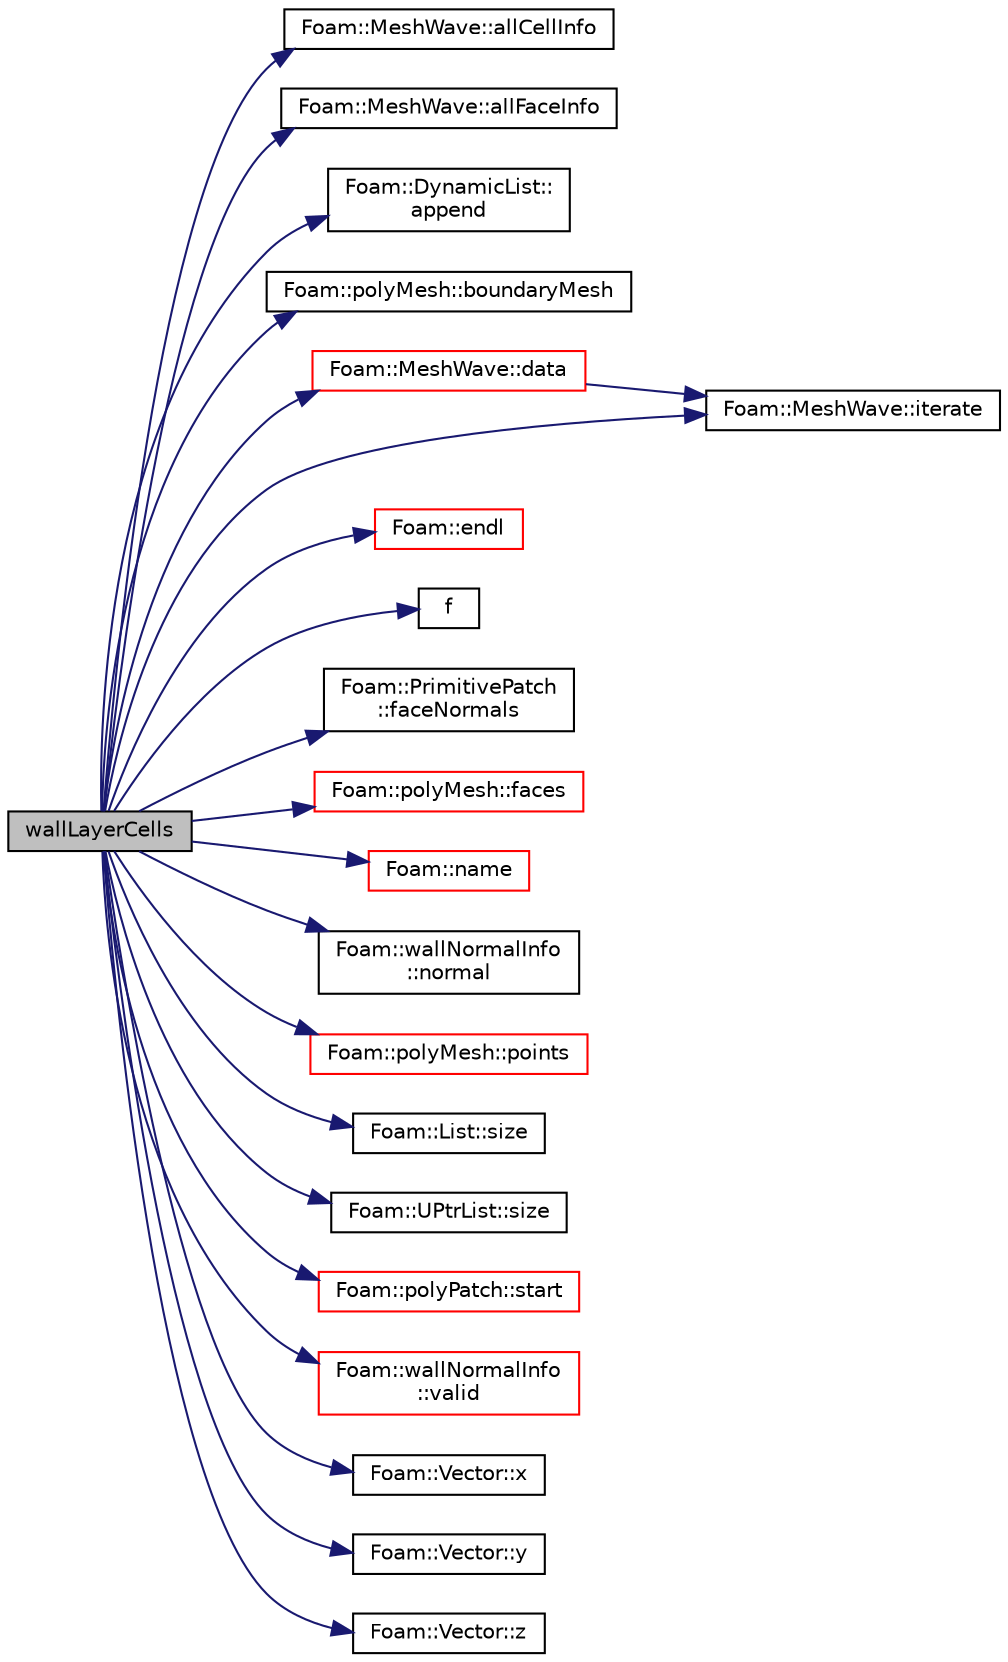 digraph "wallLayerCells"
{
  bgcolor="transparent";
  edge [fontname="Helvetica",fontsize="10",labelfontname="Helvetica",labelfontsize="10"];
  node [fontname="Helvetica",fontsize="10",shape=record];
  rankdir="LR";
  Node0 [label="wallLayerCells",height=0.2,width=0.4,color="black", fillcolor="grey75", style="filled", fontcolor="black"];
  Node0 -> Node1 [color="midnightblue",fontsize="10",style="solid",fontname="Helvetica"];
  Node1 [label="Foam::MeshWave::allCellInfo",height=0.2,width=0.4,color="black",URL="$a25949.html#acc6079155c28f593d3820a2e0caadb9b",tooltip="Get allCellInfo. "];
  Node0 -> Node2 [color="midnightblue",fontsize="10",style="solid",fontname="Helvetica"];
  Node2 [label="Foam::MeshWave::allFaceInfo",height=0.2,width=0.4,color="black",URL="$a25949.html#af7e6758088994ac942321e6f171f9c14",tooltip="Get allFaceInfo. "];
  Node0 -> Node3 [color="midnightblue",fontsize="10",style="solid",fontname="Helvetica"];
  Node3 [label="Foam::DynamicList::\lappend",height=0.2,width=0.4,color="black",URL="$a27005.html#a7b67b42af715604376ad63a681dee6d8",tooltip="Append an element at the end of the list. "];
  Node0 -> Node4 [color="midnightblue",fontsize="10",style="solid",fontname="Helvetica"];
  Node4 [label="Foam::polyMesh::boundaryMesh",height=0.2,width=0.4,color="black",URL="$a28565.html#a9f2b68c134340291eda6197f47f25484",tooltip="Return boundary mesh. "];
  Node0 -> Node5 [color="midnightblue",fontsize="10",style="solid",fontname="Helvetica"];
  Node5 [label="Foam::MeshWave::data",height=0.2,width=0.4,color="red",URL="$a25949.html#a3cb51c6d7125aa51349080ee9eeba567",tooltip="Additional data to be passed into container. "];
  Node5 -> Node9 [color="midnightblue",fontsize="10",style="solid",fontname="Helvetica"];
  Node9 [label="Foam::MeshWave::iterate",height=0.2,width=0.4,color="black",URL="$a25949.html#a2d6a68177fdda83d498abb9df1004bad",tooltip="Iterate until no changes or maxIter reached. Returns actual. "];
  Node0 -> Node11 [color="midnightblue",fontsize="10",style="solid",fontname="Helvetica"];
  Node11 [label="Foam::endl",height=0.2,width=0.4,color="red",URL="$a21851.html#a2db8fe02a0d3909e9351bb4275b23ce4",tooltip="Add newline and flush stream. "];
  Node0 -> Node14 [color="midnightblue",fontsize="10",style="solid",fontname="Helvetica"];
  Node14 [label="f",height=0.2,width=0.4,color="black",URL="$a18335.html#a888be93833ac7a23170555c69c690288"];
  Node0 -> Node15 [color="midnightblue",fontsize="10",style="solid",fontname="Helvetica"];
  Node15 [label="Foam::PrimitivePatch\l::faceNormals",height=0.2,width=0.4,color="black",URL="$a28693.html#ad96a54bba336ea57f59f0da350d3c265",tooltip="Return face normals for patch. "];
  Node0 -> Node16 [color="midnightblue",fontsize="10",style="solid",fontname="Helvetica"];
  Node16 [label="Foam::polyMesh::faces",height=0.2,width=0.4,color="red",URL="$a28565.html#a431c0a24765f0bb6d32f6a03ce0e9b57",tooltip="Return raw faces. "];
  Node0 -> Node9 [color="midnightblue",fontsize="10",style="solid",fontname="Helvetica"];
  Node0 -> Node59 [color="midnightblue",fontsize="10",style="solid",fontname="Helvetica"];
  Node59 [label="Foam::name",height=0.2,width=0.4,color="red",URL="$a21851.html#adcb0df2bd4953cb6bb390272d8263c3a",tooltip="Return a string representation of a complex. "];
  Node0 -> Node62 [color="midnightblue",fontsize="10",style="solid",fontname="Helvetica"];
  Node62 [label="Foam::wallNormalInfo\l::normal",height=0.2,width=0.4,color="black",URL="$a22281.html#a7561a676d5a3fa90384c444758baac4c"];
  Node0 -> Node63 [color="midnightblue",fontsize="10",style="solid",fontname="Helvetica"];
  Node63 [label="Foam::polyMesh::points",height=0.2,width=0.4,color="red",URL="$a28565.html#ac44123fc1265297c41a43c3b62fdb4c2",tooltip="Return raw points. "];
  Node0 -> Node64 [color="midnightblue",fontsize="10",style="solid",fontname="Helvetica"];
  Node64 [label="Foam::List::size",height=0.2,width=0.4,color="black",URL="$a26833.html#a8a5f6fa29bd4b500caf186f60245b384",tooltip="Override size to be inconsistent with allocated storage. "];
  Node0 -> Node65 [color="midnightblue",fontsize="10",style="solid",fontname="Helvetica"];
  Node65 [label="Foam::UPtrList::size",height=0.2,width=0.4,color="black",URL="$a27101.html#a47b3bf30da1eb3ab8076b5fbe00e0494",tooltip="Return the number of elements in the UPtrList. "];
  Node0 -> Node66 [color="midnightblue",fontsize="10",style="solid",fontname="Helvetica"];
  Node66 [label="Foam::polyPatch::start",height=0.2,width=0.4,color="red",URL="$a28633.html#a6bfd3e3abb11e98bdb4b98671cec1234",tooltip="Return start label of this patch in the polyMesh face list. "];
  Node0 -> Node75 [color="midnightblue",fontsize="10",style="solid",fontname="Helvetica"];
  Node75 [label="Foam::wallNormalInfo\l::valid",height=0.2,width=0.4,color="red",URL="$a22281.html#aa4ad85c1548bba1f67ef9566c82f7baa",tooltip="Check whether origin has been changed at all or. "];
  Node0 -> Node82 [color="midnightblue",fontsize="10",style="solid",fontname="Helvetica"];
  Node82 [label="Foam::Vector::x",height=0.2,width=0.4,color="black",URL="$a29749.html#a63327976e5a8359700064a02ae22548e"];
  Node0 -> Node83 [color="midnightblue",fontsize="10",style="solid",fontname="Helvetica"];
  Node83 [label="Foam::Vector::y",height=0.2,width=0.4,color="black",URL="$a29749.html#a1ee865f676fbac703a49c6654dd3ad74"];
  Node0 -> Node84 [color="midnightblue",fontsize="10",style="solid",fontname="Helvetica"];
  Node84 [label="Foam::Vector::z",height=0.2,width=0.4,color="black",URL="$a29749.html#a1c8320b15610de211ec70ef966581423"];
}
